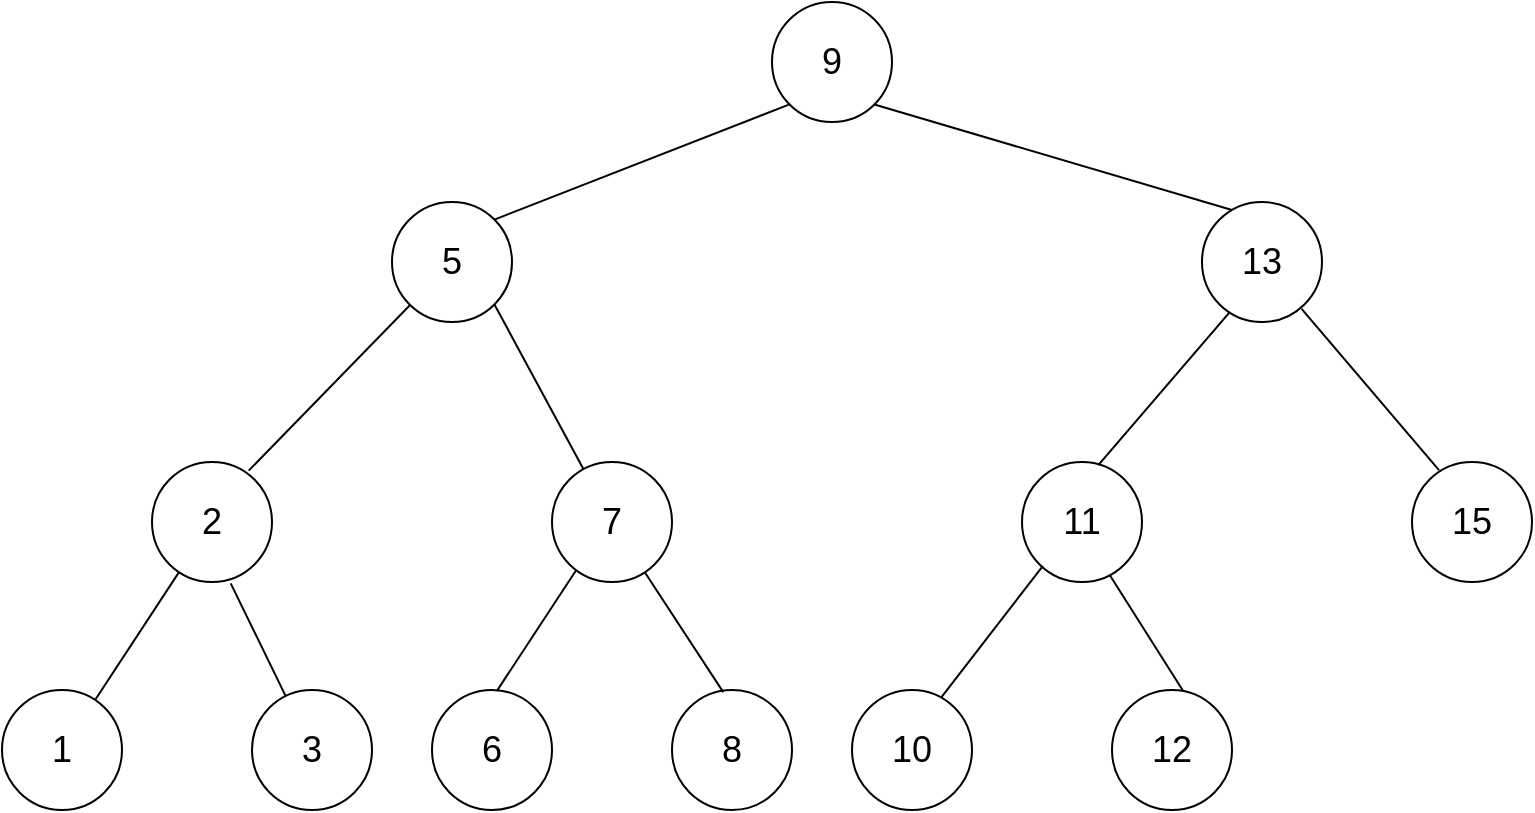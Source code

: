 <mxfile version="14.2.9" type="device" pages="3"><diagram id="CP_XKfxEJA0SmwPSfDwX" name="二叉查找树"><mxGraphModel dx="1331" dy="765" grid="1" gridSize="10" guides="1" tooltips="1" connect="1" arrows="1" fold="1" page="1" pageScale="1" pageWidth="1169" pageHeight="827" math="0" shadow="0"><root><mxCell id="0"/><mxCell id="1" parent="0"/><mxCell id="ice9cgfZRsjPPJzUFNlp-1" value="9" style="ellipse;whiteSpace=wrap;html=1;aspect=fixed;fontSize=18;" parent="1" vertex="1"><mxGeometry x="565" y="90" width="60" height="60" as="geometry"/></mxCell><mxCell id="ice9cgfZRsjPPJzUFNlp-2" value="5" style="ellipse;whiteSpace=wrap;html=1;aspect=fixed;fontSize=18;" parent="1" vertex="1"><mxGeometry x="375" y="190" width="60" height="60" as="geometry"/></mxCell><mxCell id="ice9cgfZRsjPPJzUFNlp-3" value="13" style="ellipse;whiteSpace=wrap;html=1;aspect=fixed;fontSize=18;" parent="1" vertex="1"><mxGeometry x="780" y="190" width="60" height="60" as="geometry"/></mxCell><mxCell id="ice9cgfZRsjPPJzUFNlp-4" value="2" style="ellipse;whiteSpace=wrap;html=1;aspect=fixed;fontSize=18;" parent="1" vertex="1"><mxGeometry x="255" y="320" width="60" height="60" as="geometry"/></mxCell><mxCell id="ice9cgfZRsjPPJzUFNlp-6" value="7" style="ellipse;whiteSpace=wrap;html=1;aspect=fixed;fontSize=18;" parent="1" vertex="1"><mxGeometry x="455" y="320" width="60" height="60" as="geometry"/></mxCell><mxCell id="ice9cgfZRsjPPJzUFNlp-7" value="11" style="ellipse;whiteSpace=wrap;html=1;aspect=fixed;fontSize=18;" parent="1" vertex="1"><mxGeometry x="690" y="320" width="60" height="60" as="geometry"/></mxCell><mxCell id="ice9cgfZRsjPPJzUFNlp-8" value="15" style="ellipse;whiteSpace=wrap;html=1;aspect=fixed;fontSize=18;" parent="1" vertex="1"><mxGeometry x="885" y="320" width="60" height="60" as="geometry"/></mxCell><mxCell id="ice9cgfZRsjPPJzUFNlp-9" value="1" style="ellipse;whiteSpace=wrap;html=1;aspect=fixed;fontSize=18;" parent="1" vertex="1"><mxGeometry x="180" y="434" width="60" height="60" as="geometry"/></mxCell><mxCell id="ice9cgfZRsjPPJzUFNlp-10" value="3" style="ellipse;whiteSpace=wrap;html=1;aspect=fixed;fontSize=18;" parent="1" vertex="1"><mxGeometry x="305" y="434" width="60" height="60" as="geometry"/></mxCell><mxCell id="ice9cgfZRsjPPJzUFNlp-11" value="6" style="ellipse;whiteSpace=wrap;html=1;aspect=fixed;fontSize=18;" parent="1" vertex="1"><mxGeometry x="395" y="434" width="60" height="60" as="geometry"/></mxCell><mxCell id="ice9cgfZRsjPPJzUFNlp-12" value="8" style="ellipse;whiteSpace=wrap;html=1;aspect=fixed;fontSize=18;" parent="1" vertex="1"><mxGeometry x="515" y="434" width="60" height="60" as="geometry"/></mxCell><mxCell id="ice9cgfZRsjPPJzUFNlp-13" value="10" style="ellipse;whiteSpace=wrap;html=1;aspect=fixed;fontSize=18;" parent="1" vertex="1"><mxGeometry x="605" y="434" width="60" height="60" as="geometry"/></mxCell><mxCell id="ice9cgfZRsjPPJzUFNlp-14" value="12" style="ellipse;whiteSpace=wrap;html=1;aspect=fixed;fontSize=18;" parent="1" vertex="1"><mxGeometry x="735" y="434" width="60" height="60" as="geometry"/></mxCell><mxCell id="ice9cgfZRsjPPJzUFNlp-18" value="" style="endArrow=none;html=1;entryX=0;entryY=1;entryDx=0;entryDy=0;exitX=1;exitY=0;exitDx=0;exitDy=0;fontSize=18;" parent="1" source="ice9cgfZRsjPPJzUFNlp-2" target="ice9cgfZRsjPPJzUFNlp-1" edge="1"><mxGeometry width="50" height="50" relative="1" as="geometry"><mxPoint x="560" y="240" as="sourcePoint"/><mxPoint x="610" y="190" as="targetPoint"/></mxGeometry></mxCell><mxCell id="ice9cgfZRsjPPJzUFNlp-19" value="" style="endArrow=none;html=1;entryX=1;entryY=1;entryDx=0;entryDy=0;exitX=0.25;exitY=0.067;exitDx=0;exitDy=0;exitPerimeter=0;fontSize=18;" parent="1" source="ice9cgfZRsjPPJzUFNlp-3" target="ice9cgfZRsjPPJzUFNlp-1" edge="1"><mxGeometry width="50" height="50" relative="1" as="geometry"><mxPoint x="750" y="190" as="sourcePoint"/><mxPoint x="800" y="140" as="targetPoint"/></mxGeometry></mxCell><mxCell id="ice9cgfZRsjPPJzUFNlp-20" value="" style="endArrow=none;html=1;exitX=0.806;exitY=0.072;exitDx=0;exitDy=0;exitPerimeter=0;fontSize=18;" parent="1" source="ice9cgfZRsjPPJzUFNlp-4" target="ice9cgfZRsjPPJzUFNlp-2" edge="1"><mxGeometry width="50" height="50" relative="1" as="geometry"><mxPoint x="310" y="320" as="sourcePoint"/><mxPoint x="360" y="270" as="targetPoint"/></mxGeometry></mxCell><mxCell id="ice9cgfZRsjPPJzUFNlp-21" value="" style="endArrow=none;html=1;entryX=1;entryY=1;entryDx=0;entryDy=0;fontSize=18;" parent="1" source="ice9cgfZRsjPPJzUFNlp-6" target="ice9cgfZRsjPPJzUFNlp-2" edge="1"><mxGeometry width="50" height="50" relative="1" as="geometry"><mxPoint x="450" y="330" as="sourcePoint"/><mxPoint x="500" y="280" as="targetPoint"/></mxGeometry></mxCell><mxCell id="ice9cgfZRsjPPJzUFNlp-22" value="" style="endArrow=none;html=1;fontSize=18;" parent="1" source="ice9cgfZRsjPPJzUFNlp-9" target="ice9cgfZRsjPPJzUFNlp-4" edge="1"><mxGeometry width="50" height="50" relative="1" as="geometry"><mxPoint x="210" y="420" as="sourcePoint"/><mxPoint x="260" y="370" as="targetPoint"/></mxGeometry></mxCell><mxCell id="ice9cgfZRsjPPJzUFNlp-23" value="" style="endArrow=none;html=1;entryX=0.656;entryY=1.011;entryDx=0;entryDy=0;entryPerimeter=0;fontSize=18;" parent="1" source="ice9cgfZRsjPPJzUFNlp-10" target="ice9cgfZRsjPPJzUFNlp-4" edge="1"><mxGeometry width="50" height="50" relative="1" as="geometry"><mxPoint x="320" y="450" as="sourcePoint"/><mxPoint x="370" y="400" as="targetPoint"/></mxGeometry></mxCell><mxCell id="ice9cgfZRsjPPJzUFNlp-24" value="" style="endArrow=none;html=1;entryX=0.201;entryY=0.902;entryDx=0;entryDy=0;entryPerimeter=0;exitX=0.541;exitY=0.007;exitDx=0;exitDy=0;exitPerimeter=0;fontSize=18;" parent="1" source="ice9cgfZRsjPPJzUFNlp-11" target="ice9cgfZRsjPPJzUFNlp-6" edge="1"><mxGeometry width="50" height="50" relative="1" as="geometry"><mxPoint x="429" y="435" as="sourcePoint"/><mxPoint x="490" y="390" as="targetPoint"/></mxGeometry></mxCell><mxCell id="ice9cgfZRsjPPJzUFNlp-25" value="" style="endArrow=none;html=1;exitX=0.427;exitY=0.018;exitDx=0;exitDy=0;exitPerimeter=0;fontSize=18;" parent="1" source="ice9cgfZRsjPPJzUFNlp-12" target="ice9cgfZRsjPPJzUFNlp-6" edge="1"><mxGeometry width="50" height="50" relative="1" as="geometry"><mxPoint x="510" y="440" as="sourcePoint"/><mxPoint x="560" y="390" as="targetPoint"/></mxGeometry></mxCell><mxCell id="ice9cgfZRsjPPJzUFNlp-26" value="" style="endArrow=none;html=1;entryX=0.233;entryY=0.915;entryDx=0;entryDy=0;entryPerimeter=0;exitX=0.636;exitY=0.026;exitDx=0;exitDy=0;exitPerimeter=0;fontSize=18;" parent="1" source="ice9cgfZRsjPPJzUFNlp-7" target="ice9cgfZRsjPPJzUFNlp-3" edge="1"><mxGeometry width="50" height="50" relative="1" as="geometry"><mxPoint x="710" y="330" as="sourcePoint"/><mxPoint x="760" y="280" as="targetPoint"/></mxGeometry></mxCell><mxCell id="ice9cgfZRsjPPJzUFNlp-27" value="" style="endArrow=none;html=1;entryX=0.83;entryY=0.89;entryDx=0;entryDy=0;entryPerimeter=0;exitX=0.225;exitY=0.068;exitDx=0;exitDy=0;exitPerimeter=0;fontSize=18;" parent="1" source="ice9cgfZRsjPPJzUFNlp-8" target="ice9cgfZRsjPPJzUFNlp-3" edge="1"><mxGeometry width="50" height="50" relative="1" as="geometry"><mxPoint x="910" y="320" as="sourcePoint"/><mxPoint x="960" y="270" as="targetPoint"/></mxGeometry></mxCell><mxCell id="ice9cgfZRsjPPJzUFNlp-28" value="" style="endArrow=none;html=1;entryX=0.173;entryY=0.867;entryDx=0;entryDy=0;entryPerimeter=0;exitX=0.746;exitY=0.06;exitDx=0;exitDy=0;exitPerimeter=0;fontSize=18;" parent="1" source="ice9cgfZRsjPPJzUFNlp-13" target="ice9cgfZRsjPPJzUFNlp-7" edge="1"><mxGeometry width="50" height="50" relative="1" as="geometry"><mxPoint x="650" y="437" as="sourcePoint"/><mxPoint x="700" y="370" as="targetPoint"/></mxGeometry></mxCell><mxCell id="ice9cgfZRsjPPJzUFNlp-29" value="" style="endArrow=none;html=1;entryX=0.731;entryY=0.942;entryDx=0;entryDy=0;entryPerimeter=0;exitX=0.593;exitY=0.009;exitDx=0;exitDy=0;exitPerimeter=0;fontSize=18;" parent="1" source="ice9cgfZRsjPPJzUFNlp-14" target="ice9cgfZRsjPPJzUFNlp-7" edge="1"><mxGeometry width="50" height="50" relative="1" as="geometry"><mxPoint x="740" y="450" as="sourcePoint"/><mxPoint x="790" y="400" as="targetPoint"/></mxGeometry></mxCell><mxCell id="Q6bmDrgb6aIqAOuZGdk--1" value="未命名图层" parent="0"/></root></mxGraphModel></diagram><diagram id="26xVRX__R9cC2uAaFZj9" name="二叉查找树的退化"><mxGraphModel dx="1756" dy="807" grid="1" gridSize="10" guides="1" tooltips="1" connect="1" arrows="1" fold="1" page="1" pageScale="1" pageWidth="1169" pageHeight="827" math="0" shadow="0"><root><mxCell id="0S3YpewL3ZL8TPWQkb7L-0"/><mxCell id="0S3YpewL3ZL8TPWQkb7L-1" parent="0S3YpewL3ZL8TPWQkb7L-0"/><mxCell id="076vVW0eHAI9Sy77cU_q-7" value="" style="endArrow=none;html=1;fontSize=18;entryX=0;entryY=1;entryDx=0;entryDy=0;exitX=1;exitY=0;exitDx=0;exitDy=0;" edge="1" parent="0S3YpewL3ZL8TPWQkb7L-1" source="076vVW0eHAI9Sy77cU_q-6" target="076vVW0eHAI9Sy77cU_q-0"><mxGeometry width="50" height="50" relative="1" as="geometry"><mxPoint x="560" y="440" as="sourcePoint"/><mxPoint x="610" y="390" as="targetPoint"/></mxGeometry></mxCell><mxCell id="076vVW0eHAI9Sy77cU_q-0" value="9" style="ellipse;whiteSpace=wrap;html=1;aspect=fixed;fontSize=18;" vertex="1" parent="0S3YpewL3ZL8TPWQkb7L-1"><mxGeometry x="700" y="50" width="80" height="80" as="geometry"/></mxCell><mxCell id="076vVW0eHAI9Sy77cU_q-1" value="8" style="ellipse;whiteSpace=wrap;html=1;aspect=fixed;fontSize=18;" vertex="1" parent="0S3YpewL3ZL8TPWQkb7L-1"><mxGeometry x="600" y="150" width="80" height="80" as="geometry"/></mxCell><mxCell id="076vVW0eHAI9Sy77cU_q-2" value="7" style="ellipse;whiteSpace=wrap;html=1;aspect=fixed;fontSize=18;" vertex="1" parent="0S3YpewL3ZL8TPWQkb7L-1"><mxGeometry x="520" y="240" width="80" height="80" as="geometry"/></mxCell><mxCell id="076vVW0eHAI9Sy77cU_q-3" value="6" style="ellipse;whiteSpace=wrap;html=1;aspect=fixed;fontSize=18;" vertex="1" parent="0S3YpewL3ZL8TPWQkb7L-1"><mxGeometry x="440" y="334" width="80" height="80" as="geometry"/></mxCell><mxCell id="076vVW0eHAI9Sy77cU_q-4" value="5" style="ellipse;whiteSpace=wrap;html=1;aspect=fixed;fontSize=18;" vertex="1" parent="0S3YpewL3ZL8TPWQkb7L-1"><mxGeometry x="360" y="420" width="80" height="80" as="geometry"/></mxCell><mxCell id="076vVW0eHAI9Sy77cU_q-5" value="4" style="ellipse;whiteSpace=wrap;html=1;aspect=fixed;fontSize=18;" vertex="1" parent="0S3YpewL3ZL8TPWQkb7L-1"><mxGeometry x="280" y="510" width="80" height="80" as="geometry"/></mxCell><mxCell id="076vVW0eHAI9Sy77cU_q-10" style="edgeStyle=orthogonalEdgeStyle;rounded=0;orthogonalLoop=1;jettySize=auto;html=1;exitX=1;exitY=0.5;exitDx=0;exitDy=0;fontSize=18;" edge="1" parent="0S3YpewL3ZL8TPWQkb7L-1" source="076vVW0eHAI9Sy77cU_q-6"><mxGeometry relative="1" as="geometry"><mxPoint x="270" y="650" as="targetPoint"/></mxGeometry></mxCell><mxCell id="076vVW0eHAI9Sy77cU_q-6" value="3" style="ellipse;whiteSpace=wrap;html=1;aspect=fixed;fontSize=18;" vertex="1" parent="0S3YpewL3ZL8TPWQkb7L-1"><mxGeometry x="200" y="600" width="80" height="80" as="geometry"/></mxCell><mxCell id="076vVW0eHAI9Sy77cU_q-11" value="12" style="ellipse;whiteSpace=wrap;html=1;aspect=fixed;fontSize=18;" vertex="1" parent="0S3YpewL3ZL8TPWQkb7L-1"><mxGeometry x="800" y="150" width="80" height="80" as="geometry"/></mxCell><mxCell id="076vVW0eHAI9Sy77cU_q-12" value="" style="endArrow=none;html=1;fontSize=18;entryX=1;entryY=1;entryDx=0;entryDy=0;" edge="1" parent="0S3YpewL3ZL8TPWQkb7L-1" source="076vVW0eHAI9Sy77cU_q-11" target="076vVW0eHAI9Sy77cU_q-0"><mxGeometry width="50" height="50" relative="1" as="geometry"><mxPoint x="830" y="180" as="sourcePoint"/><mxPoint x="880" y="130" as="targetPoint"/></mxGeometry></mxCell></root></mxGraphModel></diagram><diagram id="jZzlIieQN0eiho0ERWEC" name="红黑树"><mxGraphModel dx="1331" dy="765" grid="1" gridSize="10" guides="1" tooltips="1" connect="1" arrows="1" fold="1" page="1" pageScale="1" pageWidth="1169" pageHeight="827" math="0" shadow="0"><root><mxCell id="deDJoVGuv55L9MMR_VkB-0"/><mxCell id="deDJoVGuv55L9MMR_VkB-1" parent="deDJoVGuv55L9MMR_VkB-0"/><mxCell id="TrGeaevMHMcNlmVZcnit-0" value="13" style="ellipse;whiteSpace=wrap;html=1;aspect=fixed;fontSize=18;fontColor=#FFFFFF;fillColor=#000000;" parent="deDJoVGuv55L9MMR_VkB-1" vertex="1"><mxGeometry x="565" y="90" width="60" height="60" as="geometry"/></mxCell><mxCell id="TrGeaevMHMcNlmVZcnit-1" value="8" style="ellipse;whiteSpace=wrap;html=1;aspect=fixed;fontSize=18;fontColor=#FFFFFF;fillColor=#FF0000;" parent="deDJoVGuv55L9MMR_VkB-1" vertex="1"><mxGeometry x="360" y="200" width="60" height="60" as="geometry"/></mxCell><mxCell id="TrGeaevMHMcNlmVZcnit-2" value="17" style="ellipse;whiteSpace=wrap;html=1;aspect=fixed;fontSize=18;fontColor=#FFFFFF;fillColor=#FF0000;" parent="deDJoVGuv55L9MMR_VkB-1" vertex="1"><mxGeometry x="790" y="210" width="60" height="60" as="geometry"/></mxCell><mxCell id="TrGeaevMHMcNlmVZcnit-3" value="1" style="ellipse;whiteSpace=wrap;html=1;aspect=fixed;fontSize=18;fontColor=#FFFFFF;fillColor=#000000;" parent="deDJoVGuv55L9MMR_VkB-1" vertex="1"><mxGeometry x="255" y="320" width="60" height="60" as="geometry"/></mxCell><mxCell id="TrGeaevMHMcNlmVZcnit-4" value="11" style="ellipse;whiteSpace=wrap;html=1;aspect=fixed;fontSize=18;fontColor=#FFFFFF;fillColor=#000000;" parent="deDJoVGuv55L9MMR_VkB-1" vertex="1"><mxGeometry x="455" y="320" width="60" height="60" as="geometry"/></mxCell><mxCell id="TrGeaevMHMcNlmVZcnit-5" value="15" style="ellipse;whiteSpace=wrap;html=1;aspect=fixed;fontSize=18;fontColor=#FFFFFF;fillColor=#000000;" parent="deDJoVGuv55L9MMR_VkB-1" vertex="1"><mxGeometry x="690" y="320" width="60" height="60" as="geometry"/></mxCell><mxCell id="TrGeaevMHMcNlmVZcnit-6" value="25" style="ellipse;whiteSpace=wrap;html=1;aspect=fixed;fontSize=18;fontColor=#FFFFFF;fillColor=#000000;" parent="deDJoVGuv55L9MMR_VkB-1" vertex="1"><mxGeometry x="900" y="320" width="60" height="60" as="geometry"/></mxCell><mxCell id="TrGeaevMHMcNlmVZcnit-8" value="6" style="ellipse;whiteSpace=wrap;html=1;aspect=fixed;fontSize=18;fontColor=#FFFFFF;fillColor=#FF0000;" parent="deDJoVGuv55L9MMR_VkB-1" vertex="1"><mxGeometry x="305" y="434" width="60" height="60" as="geometry"/></mxCell><mxCell id="TrGeaevMHMcNlmVZcnit-13" value="" style="endArrow=none;html=1;entryX=0;entryY=1;entryDx=0;entryDy=0;exitX=1;exitY=0;exitDx=0;exitDy=0;fontSize=18;fontColor=#FFFFFF;" parent="deDJoVGuv55L9MMR_VkB-1" source="TrGeaevMHMcNlmVZcnit-1" target="TrGeaevMHMcNlmVZcnit-0" edge="1"><mxGeometry width="50" height="50" relative="1" as="geometry"><mxPoint x="560" y="240" as="sourcePoint"/><mxPoint x="610" y="190" as="targetPoint"/></mxGeometry></mxCell><mxCell id="TrGeaevMHMcNlmVZcnit-14" value="" style="endArrow=none;html=1;entryX=1;entryY=1;entryDx=0;entryDy=0;exitX=0;exitY=0;exitDx=0;exitDy=0;fontSize=18;fontColor=#FFFFFF;" parent="deDJoVGuv55L9MMR_VkB-1" source="TrGeaevMHMcNlmVZcnit-2" target="TrGeaevMHMcNlmVZcnit-0" edge="1"><mxGeometry width="50" height="50" relative="1" as="geometry"><mxPoint x="750" y="190" as="sourcePoint"/><mxPoint x="800" y="140" as="targetPoint"/></mxGeometry></mxCell><mxCell id="TrGeaevMHMcNlmVZcnit-15" value="" style="endArrow=none;html=1;exitX=0.806;exitY=0.072;exitDx=0;exitDy=0;exitPerimeter=0;fontSize=18;fontColor=#FFFFFF;" parent="deDJoVGuv55L9MMR_VkB-1" source="TrGeaevMHMcNlmVZcnit-3" target="TrGeaevMHMcNlmVZcnit-1" edge="1"><mxGeometry width="50" height="50" relative="1" as="geometry"><mxPoint x="310" y="320" as="sourcePoint"/><mxPoint x="360" y="270" as="targetPoint"/></mxGeometry></mxCell><mxCell id="TrGeaevMHMcNlmVZcnit-16" value="" style="endArrow=none;html=1;entryX=1;entryY=1;entryDx=0;entryDy=0;fontSize=18;fontColor=#FFFFFF;" parent="deDJoVGuv55L9MMR_VkB-1" source="TrGeaevMHMcNlmVZcnit-4" target="TrGeaevMHMcNlmVZcnit-1" edge="1"><mxGeometry width="50" height="50" relative="1" as="geometry"><mxPoint x="450" y="330" as="sourcePoint"/><mxPoint x="500" y="280" as="targetPoint"/></mxGeometry></mxCell><mxCell id="TrGeaevMHMcNlmVZcnit-17" value="" style="endArrow=none;html=1;fontSize=18;fontColor=#FFFFFF;" parent="deDJoVGuv55L9MMR_VkB-1" target="TrGeaevMHMcNlmVZcnit-3" edge="1"><mxGeometry width="50" height="50" relative="1" as="geometry"><mxPoint x="226.509" y="438.951" as="sourcePoint"/><mxPoint x="260" y="370" as="targetPoint"/></mxGeometry></mxCell><mxCell id="TrGeaevMHMcNlmVZcnit-18" value="" style="endArrow=none;html=1;entryX=0.656;entryY=1.011;entryDx=0;entryDy=0;entryPerimeter=0;fontSize=18;fontColor=#FFFFFF;" parent="deDJoVGuv55L9MMR_VkB-1" source="TrGeaevMHMcNlmVZcnit-8" target="TrGeaevMHMcNlmVZcnit-3" edge="1"><mxGeometry width="50" height="50" relative="1" as="geometry"><mxPoint x="320" y="450" as="sourcePoint"/><mxPoint x="370" y="400" as="targetPoint"/></mxGeometry></mxCell><mxCell id="TrGeaevMHMcNlmVZcnit-19" value="" style="endArrow=none;html=1;entryX=0.201;entryY=0.902;entryDx=0;entryDy=0;entryPerimeter=0;exitX=0.541;exitY=0.007;exitDx=0;exitDy=0;exitPerimeter=0;fontSize=18;fontColor=#FFFFFF;" parent="deDJoVGuv55L9MMR_VkB-1" target="TrGeaevMHMcNlmVZcnit-4" edge="1"><mxGeometry width="50" height="50" relative="1" as="geometry"><mxPoint x="427.46" y="434.42" as="sourcePoint"/><mxPoint x="490" y="390" as="targetPoint"/></mxGeometry></mxCell><mxCell id="TrGeaevMHMcNlmVZcnit-20" value="" style="endArrow=none;html=1;exitX=0.427;exitY=0.018;exitDx=0;exitDy=0;exitPerimeter=0;fontSize=18;fontColor=#FFFFFF;" parent="deDJoVGuv55L9MMR_VkB-1" target="TrGeaevMHMcNlmVZcnit-4" edge="1"><mxGeometry width="50" height="50" relative="1" as="geometry"><mxPoint x="540.62" y="435.08" as="sourcePoint"/><mxPoint x="560" y="390" as="targetPoint"/></mxGeometry></mxCell><mxCell id="TrGeaevMHMcNlmVZcnit-21" value="" style="endArrow=none;html=1;entryX=0.233;entryY=0.915;entryDx=0;entryDy=0;entryPerimeter=0;exitX=0.636;exitY=0.026;exitDx=0;exitDy=0;exitPerimeter=0;fontSize=18;fontColor=#FFFFFF;" parent="deDJoVGuv55L9MMR_VkB-1" source="TrGeaevMHMcNlmVZcnit-5" target="TrGeaevMHMcNlmVZcnit-2" edge="1"><mxGeometry width="50" height="50" relative="1" as="geometry"><mxPoint x="710" y="330" as="sourcePoint"/><mxPoint x="760" y="280" as="targetPoint"/></mxGeometry></mxCell><mxCell id="TrGeaevMHMcNlmVZcnit-22" value="" style="endArrow=none;html=1;entryX=0.83;entryY=0.89;entryDx=0;entryDy=0;entryPerimeter=0;exitX=0.225;exitY=0.068;exitDx=0;exitDy=0;exitPerimeter=0;fontSize=18;fontColor=#FFFFFF;" parent="deDJoVGuv55L9MMR_VkB-1" source="TrGeaevMHMcNlmVZcnit-6" target="TrGeaevMHMcNlmVZcnit-2" edge="1"><mxGeometry width="50" height="50" relative="1" as="geometry"><mxPoint x="910" y="320" as="sourcePoint"/><mxPoint x="960" y="270" as="targetPoint"/></mxGeometry></mxCell><mxCell id="TrGeaevMHMcNlmVZcnit-23" value="" style="endArrow=none;html=1;entryX=0.173;entryY=0.867;entryDx=0;entryDy=0;entryPerimeter=0;exitX=0.746;exitY=0.06;exitDx=0;exitDy=0;exitPerimeter=0;fontSize=18;fontColor=#FFFFFF;" parent="deDJoVGuv55L9MMR_VkB-1" target="TrGeaevMHMcNlmVZcnit-5" edge="1"><mxGeometry width="50" height="50" relative="1" as="geometry"><mxPoint x="669.76" y="437.6" as="sourcePoint"/><mxPoint x="700" y="370" as="targetPoint"/></mxGeometry></mxCell><mxCell id="TrGeaevMHMcNlmVZcnit-24" value="" style="endArrow=none;html=1;entryX=0.731;entryY=0.942;entryDx=0;entryDy=0;entryPerimeter=0;exitX=0.593;exitY=0.009;exitDx=0;exitDy=0;exitPerimeter=0;fontSize=18;fontColor=#FFFFFF;" parent="deDJoVGuv55L9MMR_VkB-1" target="TrGeaevMHMcNlmVZcnit-5" edge="1"><mxGeometry width="50" height="50" relative="1" as="geometry"><mxPoint x="770.58" y="434.54" as="sourcePoint"/><mxPoint x="790" y="400" as="targetPoint"/></mxGeometry></mxCell><mxCell id="TrGeaevMHMcNlmVZcnit-25" value="NIL" style="rounded=0;whiteSpace=wrap;html=1;fontSize=18;fontColor=#FFFFFF;fillColor=#000000;" parent="deDJoVGuv55L9MMR_VkB-1" vertex="1"><mxGeometry x="195" y="440" width="60" height="30" as="geometry"/></mxCell><mxCell id="TrGeaevMHMcNlmVZcnit-53" value="NIL" style="rounded=0;whiteSpace=wrap;html=1;fontSize=18;fontColor=#FFFFFF;fillColor=#000000;" parent="deDJoVGuv55L9MMR_VkB-1" vertex="1"><mxGeometry x="255" y="550" width="60" height="30" as="geometry"/></mxCell><mxCell id="TrGeaevMHMcNlmVZcnit-54" value="NIL" style="rounded=0;whiteSpace=wrap;html=1;fontSize=18;fontColor=#FFFFFF;fillColor=#000000;" parent="deDJoVGuv55L9MMR_VkB-1" vertex="1"><mxGeometry x="350" y="550" width="60" height="30" as="geometry"/></mxCell><mxCell id="TrGeaevMHMcNlmVZcnit-55" value="" style="endArrow=none;html=1;fontSize=18;fontColor=#FFFFFF;exitX=0.5;exitY=0;exitDx=0;exitDy=0;" parent="deDJoVGuv55L9MMR_VkB-1" source="TrGeaevMHMcNlmVZcnit-53" edge="1"><mxGeometry width="50" height="50" relative="1" as="geometry"><mxPoint x="270" y="540" as="sourcePoint"/><mxPoint x="320" y="490" as="targetPoint"/></mxGeometry></mxCell><mxCell id="TrGeaevMHMcNlmVZcnit-56" value="" style="endArrow=none;html=1;fontSize=18;fontColor=#FFFFFF;exitX=0.5;exitY=0;exitDx=0;exitDy=0;entryX=0.768;entryY=0.928;entryDx=0;entryDy=0;entryPerimeter=0;" parent="deDJoVGuv55L9MMR_VkB-1" source="TrGeaevMHMcNlmVZcnit-54" target="TrGeaevMHMcNlmVZcnit-8" edge="1"><mxGeometry width="50" height="50" relative="1" as="geometry"><mxPoint x="370" y="560" as="sourcePoint"/><mxPoint x="350" y="489" as="targetPoint"/></mxGeometry></mxCell><mxCell id="TrGeaevMHMcNlmVZcnit-57" value="NIL" style="rounded=0;whiteSpace=wrap;html=1;fontSize=18;fontColor=#FFFFFF;fillColor=#000000;" parent="deDJoVGuv55L9MMR_VkB-1" vertex="1"><mxGeometry x="400" y="434" width="60" height="30" as="geometry"/></mxCell><mxCell id="TrGeaevMHMcNlmVZcnit-58" value="NIL" style="rounded=0;whiteSpace=wrap;html=1;fontSize=18;fontColor=#FFFFFF;fillColor=#000000;" parent="deDJoVGuv55L9MMR_VkB-1" vertex="1"><mxGeometry x="495" y="434" width="60" height="30" as="geometry"/></mxCell><mxCell id="TrGeaevMHMcNlmVZcnit-59" value="NIL" style="rounded=0;whiteSpace=wrap;html=1;fontSize=18;fontColor=#FFFFFF;fillColor=#000000;" parent="deDJoVGuv55L9MMR_VkB-1" vertex="1"><mxGeometry x="640" y="434" width="60" height="30" as="geometry"/></mxCell><mxCell id="TrGeaevMHMcNlmVZcnit-60" value="NIL" style="rounded=0;whiteSpace=wrap;html=1;fontSize=18;fontColor=#FFFFFF;fillColor=#000000;" parent="deDJoVGuv55L9MMR_VkB-1" vertex="1"><mxGeometry x="735" y="434" width="60" height="30" as="geometry"/></mxCell><mxCell id="TrGeaevMHMcNlmVZcnit-61" value="22" style="ellipse;whiteSpace=wrap;html=1;aspect=fixed;fontSize=18;fontColor=#FFFFFF;fillColor=#FF0000;" parent="deDJoVGuv55L9MMR_VkB-1" vertex="1"><mxGeometry x="820" y="419" width="60" height="60" as="geometry"/></mxCell><mxCell id="TrGeaevMHMcNlmVZcnit-62" value="27" style="ellipse;whiteSpace=wrap;html=1;aspect=fixed;fontSize=18;fontColor=#FFFFFF;fillColor=#FF0000;" parent="deDJoVGuv55L9MMR_VkB-1" vertex="1"><mxGeometry x="980" y="419" width="60" height="60" as="geometry"/></mxCell><mxCell id="TrGeaevMHMcNlmVZcnit-64" value="" style="endArrow=none;html=1;fontSize=18;fontColor=#FFFFFF;entryX=0;entryY=1;entryDx=0;entryDy=0;exitX=0.5;exitY=0;exitDx=0;exitDy=0;" parent="deDJoVGuv55L9MMR_VkB-1" source="TrGeaevMHMcNlmVZcnit-61" target="TrGeaevMHMcNlmVZcnit-6" edge="1"><mxGeometry width="50" height="50" relative="1" as="geometry"><mxPoint x="870" y="430" as="sourcePoint"/><mxPoint x="920" y="380" as="targetPoint"/></mxGeometry></mxCell><mxCell id="TrGeaevMHMcNlmVZcnit-65" value="" style="endArrow=none;html=1;fontSize=18;fontColor=#FFFFFF;entryX=0.806;entryY=0.875;entryDx=0;entryDy=0;entryPerimeter=0;exitX=0.357;exitY=0.014;exitDx=0;exitDy=0;exitPerimeter=0;" parent="deDJoVGuv55L9MMR_VkB-1" source="TrGeaevMHMcNlmVZcnit-62" target="TrGeaevMHMcNlmVZcnit-6" edge="1"><mxGeometry width="50" height="50" relative="1" as="geometry"><mxPoint x="990" y="420" as="sourcePoint"/><mxPoint x="1040" y="370" as="targetPoint"/></mxGeometry></mxCell><mxCell id="TrGeaevMHMcNlmVZcnit-66" value="" style="endArrow=none;html=1;entryX=0.229;entryY=0.915;entryDx=0;entryDy=0;entryPerimeter=0;exitX=0.443;exitY=0.031;exitDx=0;exitDy=0;exitPerimeter=0;fontSize=18;fontColor=#FFFFFF;" parent="deDJoVGuv55L9MMR_VkB-1" source="TrGeaevMHMcNlmVZcnit-68" target="TrGeaevMHMcNlmVZcnit-61" edge="1"><mxGeometry width="50" height="50" relative="1" as="geometry"><mxPoint x="801.88" y="535.58" as="sourcePoint"/><mxPoint x="832.5" y="470.0" as="targetPoint"/></mxGeometry></mxCell><mxCell id="TrGeaevMHMcNlmVZcnit-67" value="" style="endArrow=none;html=1;entryX=0.731;entryY=0.942;entryDx=0;entryDy=0;entryPerimeter=0;exitX=0.593;exitY=0.009;exitDx=0;exitDy=0;exitPerimeter=0;fontSize=18;fontColor=#FFFFFF;" parent="deDJoVGuv55L9MMR_VkB-1" edge="1"><mxGeometry width="50" height="50" relative="1" as="geometry"><mxPoint x="903.08" y="532.52" as="sourcePoint"/><mxPoint x="866.36" y="474.5" as="targetPoint"/></mxGeometry></mxCell><mxCell id="TrGeaevMHMcNlmVZcnit-68" value="NIL" style="rounded=0;whiteSpace=wrap;html=1;fontSize=18;fontColor=#FFFFFF;fillColor=#000000;" parent="deDJoVGuv55L9MMR_VkB-1" vertex="1"><mxGeometry x="772.5" y="531.98" width="60" height="30" as="geometry"/></mxCell><mxCell id="TrGeaevMHMcNlmVZcnit-69" value="NIL" style="rounded=0;whiteSpace=wrap;html=1;fontSize=18;fontColor=#FFFFFF;fillColor=#000000;" parent="deDJoVGuv55L9MMR_VkB-1" vertex="1"><mxGeometry x="867.5" y="531.98" width="60" height="30" as="geometry"/></mxCell><mxCell id="TrGeaevMHMcNlmVZcnit-74" value="" style="endArrow=none;html=1;entryX=0.232;entryY=0.928;entryDx=0;entryDy=0;entryPerimeter=0;exitX=0.456;exitY=0.01;exitDx=0;exitDy=0;exitPerimeter=0;fontSize=18;fontColor=#FFFFFF;" parent="deDJoVGuv55L9MMR_VkB-1" source="TrGeaevMHMcNlmVZcnit-76" target="TrGeaevMHMcNlmVZcnit-62" edge="1"><mxGeometry width="50" height="50" relative="1" as="geometry"><mxPoint x="969.38" y="535.58" as="sourcePoint"/><mxPoint x="1000.0" y="470.0" as="targetPoint"/></mxGeometry></mxCell><mxCell id="TrGeaevMHMcNlmVZcnit-75" value="" style="endArrow=none;html=1;entryX=0.796;entryY=0.897;entryDx=0;entryDy=0;entryPerimeter=0;exitX=0.55;exitY=-0.013;exitDx=0;exitDy=0;exitPerimeter=0;fontSize=18;fontColor=#FFFFFF;" parent="deDJoVGuv55L9MMR_VkB-1" source="TrGeaevMHMcNlmVZcnit-77" target="TrGeaevMHMcNlmVZcnit-62" edge="1"><mxGeometry width="50" height="50" relative="1" as="geometry"><mxPoint x="1070.58" y="532.52" as="sourcePoint"/><mxPoint x="1033.86" y="474.5" as="targetPoint"/></mxGeometry></mxCell><mxCell id="TrGeaevMHMcNlmVZcnit-76" value="NIL" style="rounded=0;whiteSpace=wrap;html=1;fontSize=18;fontColor=#FFFFFF;fillColor=#000000;" parent="deDJoVGuv55L9MMR_VkB-1" vertex="1"><mxGeometry x="940" y="531.98" width="60" height="30" as="geometry"/></mxCell><mxCell id="TrGeaevMHMcNlmVZcnit-77" value="NIL" style="rounded=0;whiteSpace=wrap;html=1;fontSize=18;fontColor=#FFFFFF;fillColor=#000000;" parent="deDJoVGuv55L9MMR_VkB-1" vertex="1"><mxGeometry x="1035" y="531.98" width="60" height="30" as="geometry"/></mxCell><mxCell id="TrGeaevMHMcNlmVZcnit-78" value="14" style="ellipse;whiteSpace=wrap;html=1;aspect=fixed;fontSize=18;fontColor=#FFFFFF;fillColor=#FF0000;" parent="deDJoVGuv55L9MMR_VkB-1" vertex="1"><mxGeometry x="195" y="80" width="60" height="60" as="geometry"/></mxCell><mxCell id="TrGeaevMHMcNlmVZcnit-79" value="21" style="ellipse;whiteSpace=wrap;html=1;aspect=fixed;fontSize=18;fontColor=#FFFFFF;fillColor=#FF0000;" parent="deDJoVGuv55L9MMR_VkB-1" vertex="1"><mxGeometry x="190" y="160" width="60" height="60" as="geometry"/></mxCell></root></mxGraphModel></diagram></mxfile>